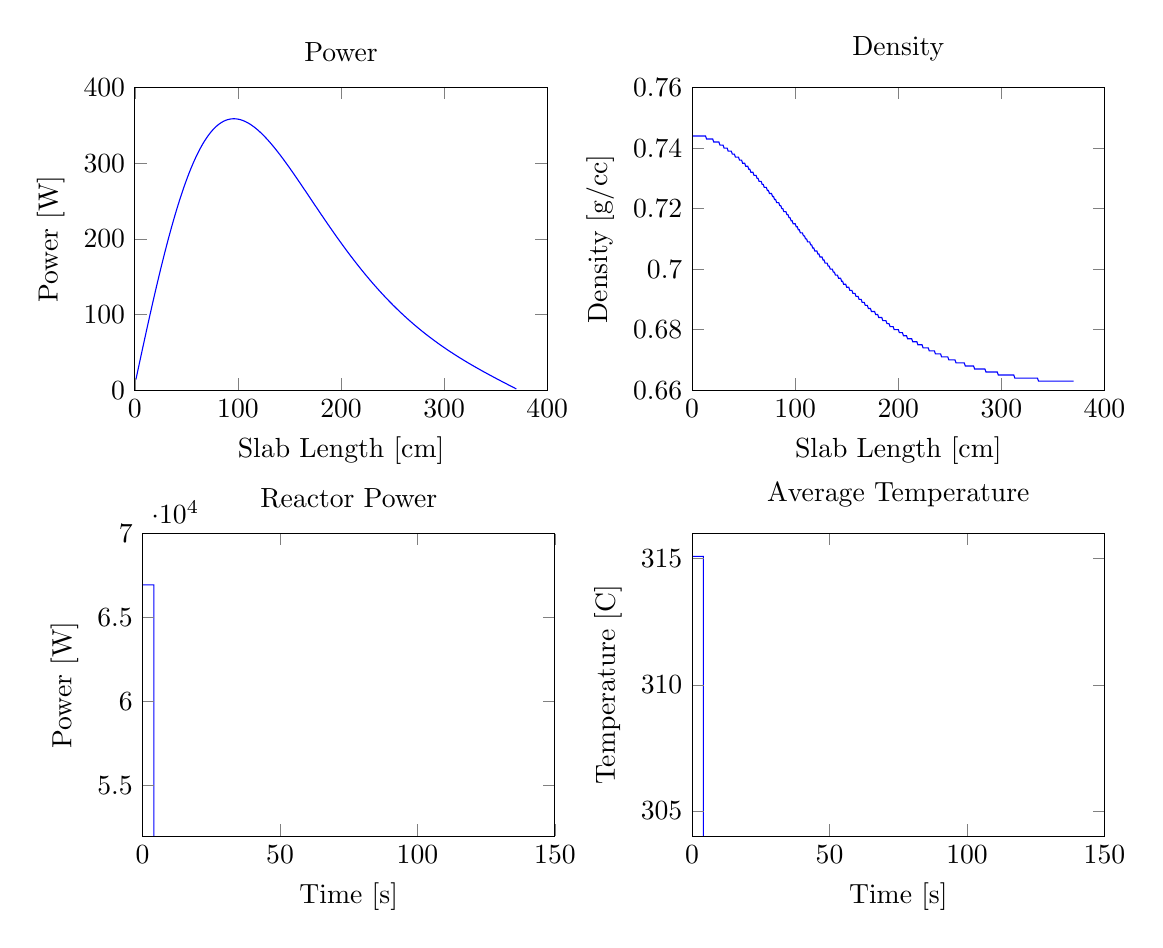 % This file was created by matlab2tikz v0.1.4.
% Copyright (c) 2008--2011, Nico Schlömer <nico.schloemer@gmail.com>
% All rights reserved.
% 
% The latest updates can be retrieved from
%   http://www.mathworks.com/matlabcentral/fileexchange/22022-matlab2tikz
% where you can also make suggestions and rate matlab2tikz.
% 
\begin{tikzpicture}

\begin{axis}[%
name=plot1,
scale only axis,
width=2.062in,
height=1.513in,
xmin=0, xmax=400,
ymin=0, ymax=400,
xlabel={Slab Length [cm]},
ylabel={Power [W]},
title={Power},
axis on top]
\addplot [
color=blue,
solid
]
coordinates{
 (1,13.991)(2,20.359)(3,26.72)(4,33.07)(5,39.408)(6,45.73)(7,52.035)(8,58.321)(9,64.584)(10,70.823)(11,77.035)(12,83.218)(13,89.369)(14,95.487)(15,101.569)(16,107.613)(17,113.617)(18,119.578)(19,125.496)(20,131.366)(21,137.189)(22,142.96)(23,148.68)(24,154.345)(25,159.955)(26,165.506)(27,170.998)(28,176.428)(29,181.795)(30,187.098)(31,192.335)(32,197.504)(33,202.604)(34,207.633)(35,212.591)(36,217.475)(37,222.285)(38,227.019)(39,231.677)(40,236.256)(41,240.757)(42,245.178)(43,249.519)(44,253.778)(45,257.954)(46,262.048)(47,266.057)(48,269.982)(49,273.822)(50,277.577)(51,281.245)(52,284.827)(53,288.323)(54,291.731)(55,295.052)(56,298.285)(57,301.43)(58,304.488)(59,307.457)(60,310.339)(61,313.133)(62,315.839)(63,318.457)(64,320.988)(65,323.431)(66,325.788)(67,328.057)(68,330.241)(69,332.338)(70,334.35)(71,336.276)(72,338.118)(73,339.876)(74,341.55)(75,343.141)(76,344.65)(77,346.078)(78,347.424)(79,348.69)(80,349.877)(81,350.985)(82,352.015)(83,352.967)(84,353.844)(85,354.645)(86,355.372)(87,356.025)(88,356.606)(89,357.114)(90,357.553)(91,357.921)(92,358.22)(93,358.452)(94,358.617)(95,358.716)(96,358.751)(97,358.722)(98,358.63)(99,358.477)(100,358.264)(101,357.991)(102,357.659)(103,357.271)(104,356.826)(105,356.327)(106,355.774)(107,355.167)(108,354.509)(109,353.801)(110,353.043)(111,352.236)(112,351.382)(113,350.482)(114,349.537)(115,348.547)(116,347.515)(117,346.441)(118,345.325)(119,344.17)(120,342.976)(121,341.744)(122,340.476)(123,339.172)(124,337.833)(125,336.461)(126,335.056)(127,333.619)(128,332.152)(129,330.654)(130,329.128)(131,327.575)(132,325.994)(133,324.387)(134,322.756)(135,321.1)(136,319.421)(137,317.719)(138,315.997)(139,314.253)(140,312.49)(141,310.707)(142,308.907)(143,307.089)(144,305.254)(145,303.404)(146,301.538)(147,299.659)(148,297.765)(149,295.859)(150,293.941)(151,292.012)(152,290.071)(153,288.121)(154,286.161)(155,284.192)(156,282.216)(157,280.232)(158,278.24)(159,276.243)(160,274.24)(161,272.232)(162,270.219)(163,268.202)(164,266.181)(165,264.158)(166,262.132)(167,260.104)(168,258.075)(169,256.044)(170,254.013)(171,251.982)(172,249.951)(173,247.92)(174,245.891)(175,243.864)(176,241.838)(177,239.815)(178,237.794)(179,235.776)(180,233.762)(181,231.752)(182,229.745)(183,227.743)(184,225.746)(185,223.753)(186,221.766)(187,219.785)(188,217.809)(189,215.839)(190,213.876)(191,211.919)(192,209.969)(193,208.027)(194,206.091)(195,204.163)(196,202.242)(197,200.33)(198,198.425)(199,196.529)(200,194.641)(201,192.762)(202,190.892)(203,189.03)(204,187.178)(205,185.334)(206,183.5)(207,181.676)(208,179.861)(209,178.055)(210,176.26)(211,174.474)(212,172.698)(213,170.933)(214,169.177)(215,167.432)(216,165.697)(217,163.972)(218,162.258)(219,160.554)(220,158.861)(221,157.178)(222,155.506)(223,153.845)(224,152.194)(225,150.554)(226,148.925)(227,147.307)(228,145.699)(229,144.102)(230,142.516)(231,140.941)(232,139.377)(233,137.823)(234,136.281)(235,134.749)(236,133.228)(237,131.718)(238,130.218)(239,128.73)(240,127.252)(241,125.785)(242,124.328)(243,122.883)(244,121.447)(245,120.023)(246,118.609)(247,117.206)(248,115.813)(249,114.43)(250,113.058)(251,111.697)(252,110.345)(253,109.004)(254,107.673)(255,106.352)(256,105.042)(257,103.741)(258,102.451)(259,101.17)(260,99.899)(261,98.638)(262,97.387)(263,96.145)(264,94.913)(265,93.69)(266,92.477)(267,91.274)(268,90.079)(269,88.894)(270,87.718)(271,86.551)(272,85.393)(273,84.245)(274,83.105)(275,81.973)(276,80.851)(277,79.737)(278,78.631)(279,77.534)(280,76.446)(281,75.366)(282,74.294)(283,73.23)(284,72.174)(285,71.126)(286,70.086)(287,69.054)(288,68.029)(289,67.012)(290,66.003)(291,65.001)(292,64.006)(293,63.019)(294,62.039)(295,61.066)(296,60.1)(297,59.141)(298,58.188)(299,57.243)(300,56.304)(301,55.371)(302,54.445)(303,53.526)(304,52.612)(305,51.705)(306,50.804)(307,49.909)(308,49.02)(309,48.137)(310,47.259)(311,46.388)(312,45.521)(313,44.66)(314,43.805)(315,42.955)(316,42.109)(317,41.269)(318,40.434)(319,39.604)(320,38.779)(321,37.959)(322,37.143)(323,36.331)(324,35.524)(325,34.722)(326,33.923)(327,33.129)(328,32.339)(329,31.553)(330,30.771)(331,29.993)(332,29.218)(333,28.447)(334,27.68)(335,26.916)(336,26.155)(337,25.398)(338,24.644)(339,23.892)(340,23.144)(341,22.399)(342,21.657)(343,20.917)(344,20.18)(345,19.445)(346,18.713)(347,17.984)(348,17.256)(349,16.531)(350,15.808)(351,15.087)(352,14.367)(353,13.65)(354,12.934)(355,12.22)(356,11.508)(357,10.797)(358,10.087)(359,9.379)(360,8.671)(361,7.965)(362,7.26)(363,6.556)(364,5.853)(365,5.15)(366,4.448)(367,3.747)(368,3.046)(369,2.346)(370,1.645) 
};

\end{axis}

\begin{axis}[%
name=plot2,
at=(plot1.right of south east), anchor=left of south west,
scale only axis,
width=2.062in,
height=1.513in,
xmin=0, xmax=400,
ymin=0.66, ymax=0.76,
xlabel={Slab Length [cm]},
ylabel={$\text{Density [g}/\text{cc]}$},
title={Density},
axis on top]
\addplot [
color=blue,
solid
]
coordinates{
 (1,0.744)(2,0.744)(3,0.744)(4,0.744)(5,0.744)(6,0.744)(7,0.744)(8,0.744)(9,0.744)(10,0.744)(11,0.744)(12,0.744)(13,0.744)(14,0.743)(15,0.743)(16,0.743)(17,0.743)(18,0.743)(19,0.743)(20,0.743)(21,0.742)(22,0.742)(23,0.742)(24,0.742)(25,0.742)(26,0.742)(27,0.741)(28,0.741)(29,0.741)(30,0.741)(31,0.74)(32,0.74)(33,0.74)(34,0.74)(35,0.739)(36,0.739)(37,0.739)(38,0.739)(39,0.738)(40,0.738)(41,0.738)(42,0.737)(43,0.737)(44,0.737)(45,0.737)(46,0.736)(47,0.736)(48,0.736)(49,0.735)(50,0.735)(51,0.735)(52,0.734)(53,0.734)(54,0.734)(55,0.733)(56,0.733)(57,0.732)(58,0.732)(59,0.732)(60,0.731)(61,0.731)(62,0.731)(63,0.73)(64,0.73)(65,0.729)(66,0.729)(67,0.729)(68,0.728)(69,0.728)(70,0.727)(71,0.727)(72,0.727)(73,0.726)(74,0.726)(75,0.725)(76,0.725)(77,0.725)(78,0.724)(79,0.724)(80,0.723)(81,0.723)(82,0.722)(83,0.722)(84,0.722)(85,0.721)(86,0.721)(87,0.72)(88,0.72)(89,0.719)(90,0.719)(91,0.719)(92,0.718)(93,0.718)(94,0.717)(95,0.717)(96,0.716)(97,0.716)(98,0.715)(99,0.715)(100,0.715)(101,0.714)(102,0.714)(103,0.713)(104,0.713)(105,0.712)(106,0.712)(107,0.712)(108,0.711)(109,0.711)(110,0.71)(111,0.71)(112,0.709)(113,0.709)(114,0.709)(115,0.708)(116,0.708)(117,0.707)(118,0.707)(119,0.706)(120,0.706)(121,0.706)(122,0.705)(123,0.705)(124,0.704)(125,0.704)(126,0.704)(127,0.703)(128,0.703)(129,0.702)(130,0.702)(131,0.702)(132,0.701)(133,0.701)(134,0.7)(135,0.7)(136,0.7)(137,0.699)(138,0.699)(139,0.698)(140,0.698)(141,0.698)(142,0.697)(143,0.697)(144,0.697)(145,0.696)(146,0.696)(147,0.695)(148,0.695)(149,0.695)(150,0.694)(151,0.694)(152,0.694)(153,0.693)(154,0.693)(155,0.693)(156,0.692)(157,0.692)(158,0.692)(159,0.691)(160,0.691)(161,0.691)(162,0.69)(163,0.69)(164,0.69)(165,0.689)(166,0.689)(167,0.689)(168,0.688)(169,0.688)(170,0.688)(171,0.687)(172,0.687)(173,0.687)(174,0.686)(175,0.686)(176,0.686)(177,0.686)(178,0.685)(179,0.685)(180,0.685)(181,0.684)(182,0.684)(183,0.684)(184,0.684)(185,0.683)(186,0.683)(187,0.683)(188,0.683)(189,0.682)(190,0.682)(191,0.682)(192,0.681)(193,0.681)(194,0.681)(195,0.681)(196,0.68)(197,0.68)(198,0.68)(199,0.68)(200,0.68)(201,0.679)(202,0.679)(203,0.679)(204,0.679)(205,0.678)(206,0.678)(207,0.678)(208,0.678)(209,0.677)(210,0.677)(211,0.677)(212,0.677)(213,0.677)(214,0.676)(215,0.676)(216,0.676)(217,0.676)(218,0.676)(219,0.675)(220,0.675)(221,0.675)(222,0.675)(223,0.675)(224,0.674)(225,0.674)(226,0.674)(227,0.674)(228,0.674)(229,0.674)(230,0.673)(231,0.673)(232,0.673)(233,0.673)(234,0.673)(235,0.673)(236,0.672)(237,0.672)(238,0.672)(239,0.672)(240,0.672)(241,0.672)(242,0.671)(243,0.671)(244,0.671)(245,0.671)(246,0.671)(247,0.671)(248,0.671)(249,0.67)(250,0.67)(251,0.67)(252,0.67)(253,0.67)(254,0.67)(255,0.67)(256,0.669)(257,0.669)(258,0.669)(259,0.669)(260,0.669)(261,0.669)(262,0.669)(263,0.669)(264,0.669)(265,0.668)(266,0.668)(267,0.668)(268,0.668)(269,0.668)(270,0.668)(271,0.668)(272,0.668)(273,0.668)(274,0.667)(275,0.667)(276,0.667)(277,0.667)(278,0.667)(279,0.667)(280,0.667)(281,0.667)(282,0.667)(283,0.667)(284,0.667)(285,0.666)(286,0.666)(287,0.666)(288,0.666)(289,0.666)(290,0.666)(291,0.666)(292,0.666)(293,0.666)(294,0.666)(295,0.666)(296,0.666)(297,0.665)(298,0.665)(299,0.665)(300,0.665)(301,0.665)(302,0.665)(303,0.665)(304,0.665)(305,0.665)(306,0.665)(307,0.665)(308,0.665)(309,0.665)(310,0.665)(311,0.665)(312,0.665)(313,0.664)(314,0.664)(315,0.664)(316,0.664)(317,0.664)(318,0.664)(319,0.664)(320,0.664)(321,0.664)(322,0.664)(323,0.664)(324,0.664)(325,0.664)(326,0.664)(327,0.664)(328,0.664)(329,0.664)(330,0.664)(331,0.664)(332,0.664)(333,0.664)(334,0.664)(335,0.664)(336,0.663)(337,0.663)(338,0.663)(339,0.663)(340,0.663)(341,0.663)(342,0.663)(343,0.663)(344,0.663)(345,0.663)(346,0.663)(347,0.663)(348,0.663)(349,0.663)(350,0.663)(351,0.663)(352,0.663)(353,0.663)(354,0.663)(355,0.663)(356,0.663)(357,0.663)(358,0.663)(359,0.663)(360,0.663)(361,0.663)(362,0.663)(363,0.663)(364,0.663)(365,0.663)(366,0.663)(367,0.663)(368,0.663)(369,0.663)(370,0.663) 
};

\end{axis}

\begin{axis}[%
name=plot4,
at=(plot2.below south west), anchor=above north west,
scale only axis,
width=2.062in,
height=1.513in,
xmin=0, xmax=150,
ymin=304, ymax=316,
xlabel={Time [s]},
ylabel={Temperature [C]},
title={Average Temperature},
axis on top]
\addplot [
color=blue,
solid
]
coordinates{
 (0,315.093)(0.1,315.093)(0.2,315.093)(0.3,315.093)(0.4,315.093)(0.5,315.093)(0.6,315.093)(0.7,315.093)(0.8,315.093)(0.9,315.093)(1,315.093)(1.1,315.093)(1.2,315.093)(1.3,315.093)(1.4,315.093)(1.5,315.093)(1.6,315.093)(1.7,315.093)(1.8,315.093)(1.9,315.093)(2,315.093)(2.1,315.093)(2.2,315.093)(2.3,315.093)(2.4,315.093)(2.5,315.093)(2.6,315.093)(2.7,315.093)(2.8,315.093)(2.9,315.093)(3,315.093)(3.1,315.093)(3.2,315.093)(3.3,315.093)(3.4,315.093)(3.5,315.093)(3.6,315.093)(3.7,315.093)(3.8,315.093)(3.9,315.093)(4,315.093)(4.1,315.093)(4.196,11.593) 
};

\end{axis}

\begin{axis}[%
at=(plot4.left of south west), anchor=right of south east,
scale only axis,
width=2.062in,
height=1.513in,
xmin=0, xmax=150,
ymin=52000, ymax=70000,
xlabel={Time [s]},
ylabel={Power [W]},
title={Reactor Power},
axis on top]
\addplot [
color=blue,
solid
]
coordinates{
 (0,66945.4)(0.1,66945.4)(0.2,66945.4)(0.3,66945.4)(0.4,66945.4)(0.5,66945.4)(0.6,66945.4)(0.7,66945.4)(0.8,66945.4)(0.9,66945.4)(1,66945.4)(1.1,66945.4)(1.2,66945.4)(1.3,66945.4)(1.4,66945.4)(1.5,66945.4)(1.6,66945.4)(1.7,66945.4)(1.8,66945.4)(1.9,66945.4)(2,66945.4)(2.1,66945.4)(2.2,66945.4)(2.3,66945.4)(2.4,66945.4)(2.5,66945.4)(2.6,66945.4)(2.7,66945.4)(2.8,66945.4)(2.9,66945.4)(3,66945.4)(3.1,66945.4)(3.2,66945.4)(3.3,66945.4)(3.4,66945.4)(3.5,66945.4)(3.6,66945.4)(3.7,66945.4)(3.8,66945.4)(3.9,66945.4)(4,66945.4)(4.1,66945.4)(4.178,14945.9) 
};

\end{axis}
\end{tikzpicture}
